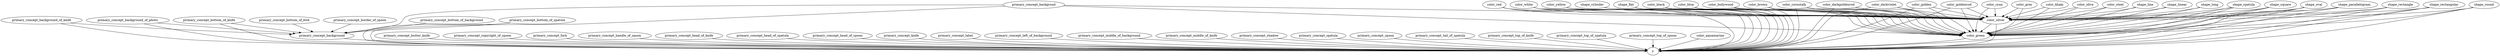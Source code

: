 strict digraph  {
primary_concept_backgroud;
y;
primary_concept_background;
primary_concept_background_of_knife;
primary_concept_background_of_photo;
primary_concept_bottom_of_knife;
primary_concept_bottom_of_spatula;
primary_concept_butter_knife;
primary_concept_copyright_of_spoon;
primary_concept_fork;
primary_concept_handle_of_spoon;
primary_concept_head_of_knife;
primary_concept_head_of_spatula;
primary_concept_head_of_spoon;
primary_concept_knife;
primary_concept_label;
primary_concept_left_of_background;
primary_concept_middle_of_background;
primary_concept_middle_of_knife;
primary_concept_shadow;
primary_concept_spatula;
primary_concept_spoon;
primary_concept_tail_of_spatula;
primary_concept_top_of_knife;
primary_concept_top_of_spatula;
primary_concept_top_of_spoon;
color_aquamarine;
color_black;
color_blue;
color_bollywood;
color_brown;
color_cornstalk;
color_darkgoldenrod;
color_darkviolet;
color_golden;
color_goldenrod;
color_green;
color_red;
color_silver;
color_white;
color_yellow;
shape_cylinder;
shape_flat;
shape_oval;
shape_parallelogram;
shape_rectangle;
shape_rectangular;
shape_round;
shape_spatula;
shape_square;
primary_concept_border_of_spoon;
primary_concept_bottom_of_background;
primary_concept_bottom_of_fork;
color_cyan;
color_grey;
color_khaki;
color_olive;
color_steel;
shape_line;
shape_linear;
shape_long;
primary_concept_backgroud -> y;
primary_concept_backgroud -> primary_concept_background;
primary_concept_backgroud -> color_green;
primary_concept_backgroud -> color_silver;
primary_concept_background -> y;
primary_concept_background_of_knife -> y;
primary_concept_background_of_knife -> primary_concept_background;
primary_concept_background_of_photo -> y;
primary_concept_background_of_photo -> primary_concept_background;
primary_concept_bottom_of_knife -> y;
primary_concept_bottom_of_knife -> primary_concept_background;
primary_concept_bottom_of_spatula -> y;
primary_concept_bottom_of_spatula -> primary_concept_background;
primary_concept_butter_knife -> y;
primary_concept_copyright_of_spoon -> y;
primary_concept_fork -> y;
primary_concept_handle_of_spoon -> y;
primary_concept_head_of_knife -> y;
primary_concept_head_of_spatula -> y;
primary_concept_head_of_spoon -> y;
primary_concept_knife -> y;
primary_concept_label -> y;
primary_concept_left_of_background -> y;
primary_concept_middle_of_background -> y;
primary_concept_middle_of_knife -> y;
primary_concept_shadow -> y;
primary_concept_spatula -> y;
primary_concept_spoon -> y;
primary_concept_tail_of_spatula -> y;
primary_concept_top_of_knife -> y;
primary_concept_top_of_spatula -> y;
primary_concept_top_of_spoon -> y;
color_aquamarine -> y;
color_black -> y;
color_black -> color_green;
color_black -> color_silver;
color_blue -> y;
color_blue -> color_green;
color_blue -> color_silver;
color_bollywood -> y;
color_bollywood -> color_green;
color_bollywood -> color_silver;
color_brown -> y;
color_brown -> color_green;
color_brown -> color_silver;
color_cornstalk -> y;
color_cornstalk -> color_green;
color_cornstalk -> color_silver;
color_darkgoldenrod -> y;
color_darkgoldenrod -> color_green;
color_darkgoldenrod -> color_silver;
color_darkviolet -> y;
color_darkviolet -> color_green;
color_darkviolet -> color_silver;
color_golden -> y;
color_golden -> color_green;
color_golden -> color_silver;
color_goldenrod -> y;
color_goldenrod -> color_green;
color_goldenrod -> color_silver;
color_green -> y;
color_red -> y;
color_red -> color_green;
color_red -> color_silver;
color_silver -> y;
color_silver -> color_green;
color_white -> y;
color_white -> color_green;
color_white -> color_silver;
color_yellow -> y;
color_yellow -> color_green;
color_yellow -> color_silver;
shape_cylinder -> y;
shape_cylinder -> color_green;
shape_cylinder -> color_silver;
shape_flat -> y;
shape_flat -> color_green;
shape_flat -> color_silver;
shape_oval -> y;
shape_oval -> color_green;
shape_oval -> color_silver;
shape_parallelogram -> y;
shape_parallelogram -> color_green;
shape_parallelogram -> color_silver;
shape_rectangle -> y;
shape_rectangle -> color_green;
shape_rectangle -> color_silver;
shape_rectangular -> y;
shape_rectangular -> color_green;
shape_rectangular -> color_silver;
shape_round -> y;
shape_round -> color_green;
shape_round -> color_silver;
shape_spatula -> y;
shape_spatula -> color_green;
shape_spatula -> color_silver;
shape_square -> y;
shape_square -> color_green;
shape_square -> color_silver;
primary_concept_border_of_spoon -> primary_concept_background;
primary_concept_bottom_of_background -> primary_concept_background;
primary_concept_bottom_of_fork -> primary_concept_background;
color_cyan -> color_green;
color_cyan -> color_silver;
color_grey -> color_green;
color_grey -> color_silver;
color_khaki -> color_green;
color_khaki -> color_silver;
color_olive -> color_green;
color_olive -> color_silver;
color_steel -> color_green;
color_steel -> color_silver;
shape_line -> color_green;
shape_line -> color_silver;
shape_linear -> color_green;
shape_linear -> color_silver;
shape_long -> color_green;
shape_long -> color_silver;
}
